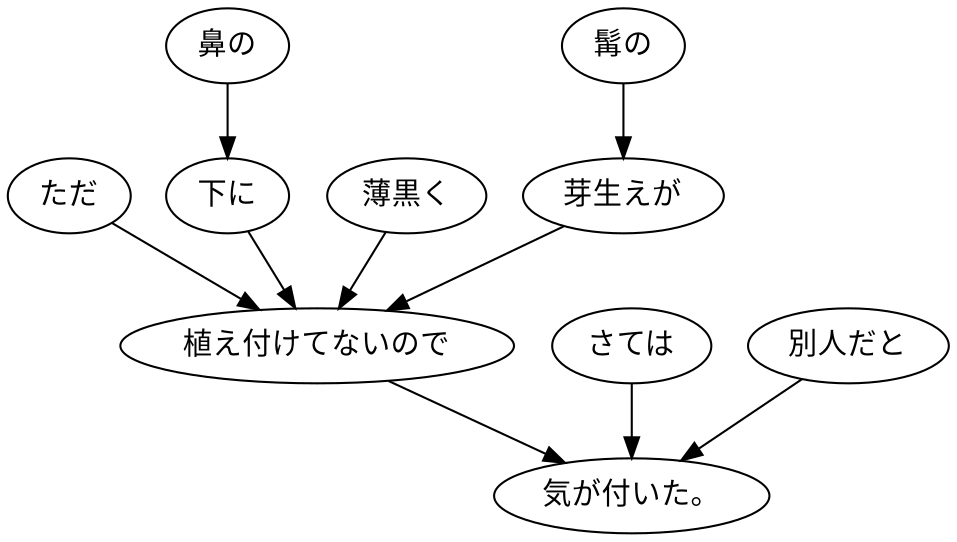 digraph graph2807 {
	node0 [label="ただ"];
	node1 [label="鼻の"];
	node2 [label="下に"];
	node3 [label="薄黒く"];
	node4 [label="髯の"];
	node5 [label="芽生えが"];
	node6 [label="植え付けてないので"];
	node7 [label="さては"];
	node8 [label="別人だと"];
	node9 [label="気が付いた。"];
	node0 -> node6;
	node1 -> node2;
	node2 -> node6;
	node3 -> node6;
	node4 -> node5;
	node5 -> node6;
	node6 -> node9;
	node7 -> node9;
	node8 -> node9;
}
